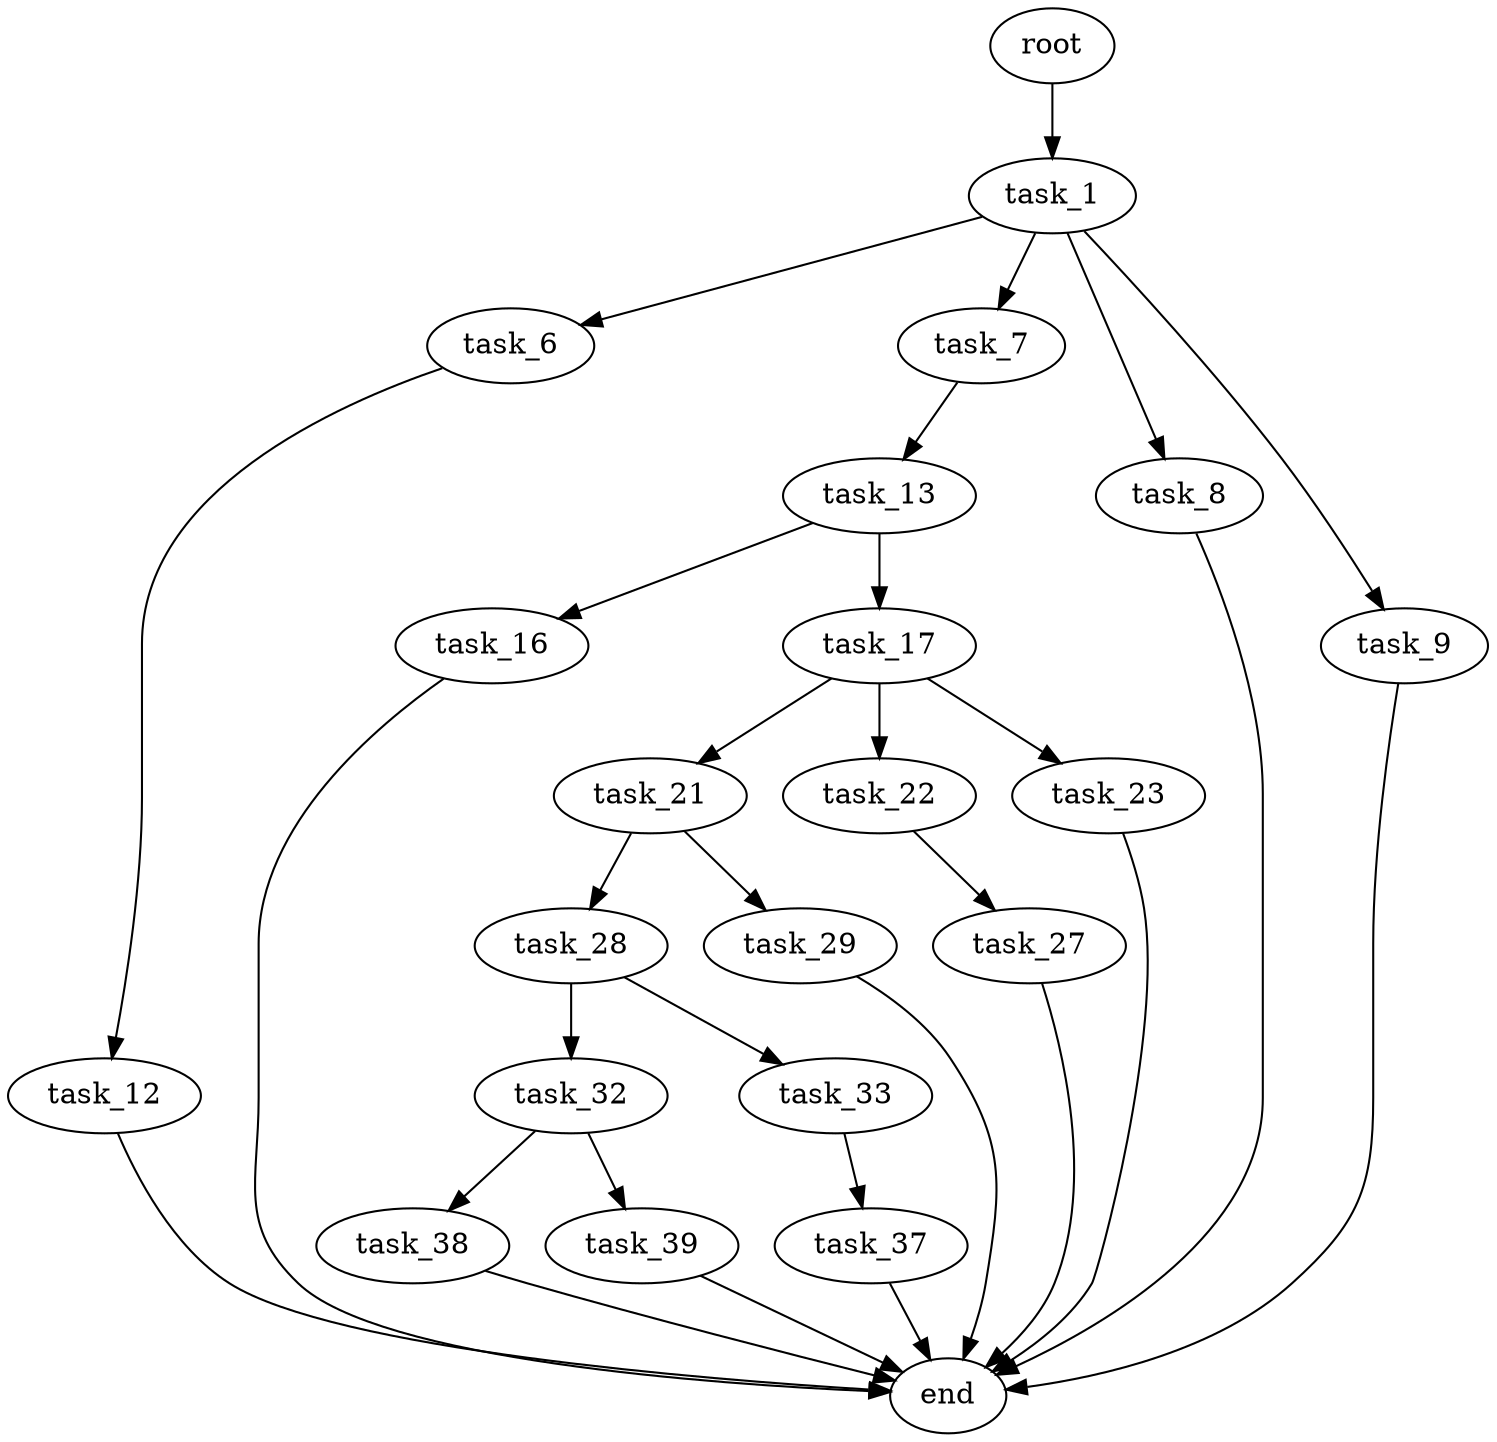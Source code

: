 digraph G {
  root [size="0.000000"];
  task_1 [size="549755813888.000000"];
  task_6 [size="3025996735.000000"];
  task_7 [size="68719476736.000000"];
  task_8 [size="134217728000.000000"];
  task_9 [size="31371664990.000000"];
  task_12 [size="81043315908.000000"];
  task_13 [size="363726984981.000000"];
  task_16 [size="134217728000.000000"];
  task_17 [size="77083611159.000000"];
  task_21 [size="17778675925.000000"];
  task_22 [size="28991029248.000000"];
  task_23 [size="30678216206.000000"];
  task_27 [size="1651271605.000000"];
  task_28 [size="68719476736.000000"];
  task_29 [size="134217728000.000000"];
  task_32 [size="8191972608.000000"];
  task_33 [size="93919177120.000000"];
  task_37 [size="179761957996.000000"];
  task_38 [size="16850050023.000000"];
  task_39 [size="13138971885.000000"];
  end [size="0.000000"];

  root -> task_1 [size="1.000000"];
  task_1 -> task_6 [size="536870912.000000"];
  task_1 -> task_7 [size="536870912.000000"];
  task_1 -> task_8 [size="536870912.000000"];
  task_1 -> task_9 [size="536870912.000000"];
  task_6 -> task_12 [size="75497472.000000"];
  task_7 -> task_13 [size="134217728.000000"];
  task_8 -> end [size="1.000000"];
  task_9 -> end [size="1.000000"];
  task_12 -> end [size="1.000000"];
  task_13 -> task_16 [size="411041792.000000"];
  task_13 -> task_17 [size="411041792.000000"];
  task_16 -> end [size="1.000000"];
  task_17 -> task_21 [size="75497472.000000"];
  task_17 -> task_22 [size="75497472.000000"];
  task_17 -> task_23 [size="75497472.000000"];
  task_21 -> task_28 [size="411041792.000000"];
  task_21 -> task_29 [size="411041792.000000"];
  task_22 -> task_27 [size="75497472.000000"];
  task_23 -> end [size="1.000000"];
  task_27 -> end [size="1.000000"];
  task_28 -> task_32 [size="134217728.000000"];
  task_28 -> task_33 [size="134217728.000000"];
  task_29 -> end [size="1.000000"];
  task_32 -> task_38 [size="134217728.000000"];
  task_32 -> task_39 [size="134217728.000000"];
  task_33 -> task_37 [size="301989888.000000"];
  task_37 -> end [size="1.000000"];
  task_38 -> end [size="1.000000"];
  task_39 -> end [size="1.000000"];
}
